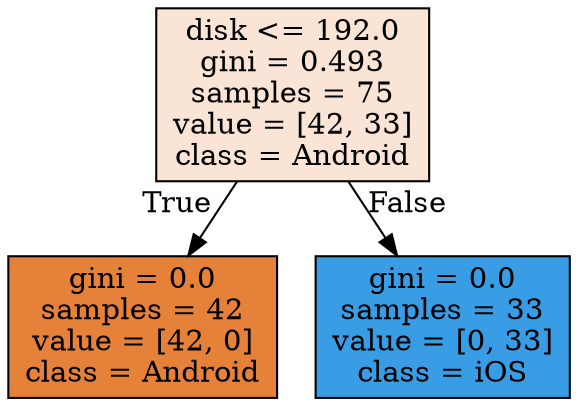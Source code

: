 digraph Tree {
node [shape=box, style="filled", color="black"] ;
0 [label="disk <= 192.0\ngini = 0.493\nsamples = 75\nvalue = [42, 33]\nclass = Android", fillcolor="#f9e4d5"] ;
1 [label="gini = 0.0\nsamples = 42\nvalue = [42, 0]\nclass = Android", fillcolor="#e58139"] ;
0 -> 1 [labeldistance=2.5, labelangle=45, headlabel="True"] ;
2 [label="gini = 0.0\nsamples = 33\nvalue = [0, 33]\nclass = iOS", fillcolor="#399de5"] ;
0 -> 2 [labeldistance=2.5, labelangle=-45, headlabel="False"] ;
}